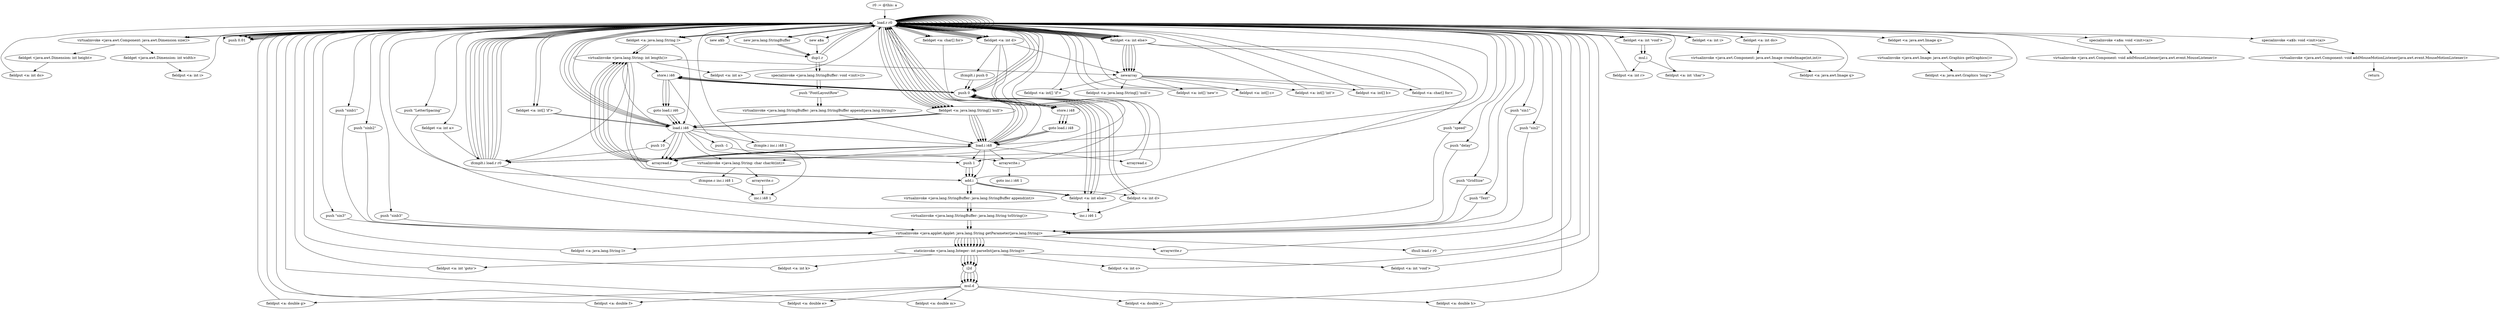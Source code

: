 digraph "" {
    "r0 := @this: a"
    "load.r r0"
    "r0 := @this: a"->"load.r r0";
    "load.r r0"->"load.r r0";
    "virtualinvoke <java.awt.Component: java.awt.Dimension size()>"
    "load.r r0"->"virtualinvoke <java.awt.Component: java.awt.Dimension size()>";
    "fieldget <java.awt.Dimension: int width>"
    "virtualinvoke <java.awt.Component: java.awt.Dimension size()>"->"fieldget <java.awt.Dimension: int width>";
    "fieldput <a: int i>"
    "fieldget <java.awt.Dimension: int width>"->"fieldput <a: int i>";
    "fieldput <a: int i>"->"load.r r0";
    "load.r r0"->"load.r r0";
    "load.r r0"->"virtualinvoke <java.awt.Component: java.awt.Dimension size()>";
    "fieldget <java.awt.Dimension: int height>"
    "virtualinvoke <java.awt.Component: java.awt.Dimension size()>"->"fieldget <java.awt.Dimension: int height>";
    "fieldput <a: int do>"
    "fieldget <java.awt.Dimension: int height>"->"fieldput <a: int do>";
    "fieldput <a: int do>"->"load.r r0";
    "push 0.01"
    "load.r r0"->"push 0.01";
    "push 0.01"->"load.r r0";
    "push \"sin1\""
    "load.r r0"->"push \"sin1\"";
    "virtualinvoke <java.applet.Applet: java.lang.String getParameter(java.lang.String)>"
    "push \"sin1\""->"virtualinvoke <java.applet.Applet: java.lang.String getParameter(java.lang.String)>";
    "staticinvoke <java.lang.Integer: int parseInt(java.lang.String)>"
    "virtualinvoke <java.applet.Applet: java.lang.String getParameter(java.lang.String)>"->"staticinvoke <java.lang.Integer: int parseInt(java.lang.String)>";
    "i2d"
    "staticinvoke <java.lang.Integer: int parseInt(java.lang.String)>"->"i2d";
    "mul.d"
    "i2d"->"mul.d";
    "fieldput <a: double g>"
    "mul.d"->"fieldput <a: double g>";
    "fieldput <a: double g>"->"load.r r0";
    "load.r r0"->"push 0.01";
    "push 0.01"->"load.r r0";
    "push \"sin2\""
    "load.r r0"->"push \"sin2\"";
    "push \"sin2\""->"virtualinvoke <java.applet.Applet: java.lang.String getParameter(java.lang.String)>";
    "virtualinvoke <java.applet.Applet: java.lang.String getParameter(java.lang.String)>"->"staticinvoke <java.lang.Integer: int parseInt(java.lang.String)>";
    "staticinvoke <java.lang.Integer: int parseInt(java.lang.String)>"->"i2d";
    "i2d"->"mul.d";
    "fieldput <a: double f>"
    "mul.d"->"fieldput <a: double f>";
    "fieldput <a: double f>"->"load.r r0";
    "load.r r0"->"push 0.01";
    "push 0.01"->"load.r r0";
    "push \"sin3\""
    "load.r r0"->"push \"sin3\"";
    "push \"sin3\""->"virtualinvoke <java.applet.Applet: java.lang.String getParameter(java.lang.String)>";
    "virtualinvoke <java.applet.Applet: java.lang.String getParameter(java.lang.String)>"->"staticinvoke <java.lang.Integer: int parseInt(java.lang.String)>";
    "staticinvoke <java.lang.Integer: int parseInt(java.lang.String)>"->"i2d";
    "i2d"->"mul.d";
    "fieldput <a: double e>"
    "mul.d"->"fieldput <a: double e>";
    "fieldput <a: double e>"->"load.r r0";
    "load.r r0"->"push 0.01";
    "push 0.01"->"load.r r0";
    "push \"sinb1\""
    "load.r r0"->"push \"sinb1\"";
    "push \"sinb1\""->"virtualinvoke <java.applet.Applet: java.lang.String getParameter(java.lang.String)>";
    "virtualinvoke <java.applet.Applet: java.lang.String getParameter(java.lang.String)>"->"staticinvoke <java.lang.Integer: int parseInt(java.lang.String)>";
    "staticinvoke <java.lang.Integer: int parseInt(java.lang.String)>"->"i2d";
    "i2d"->"mul.d";
    "fieldput <a: double m>"
    "mul.d"->"fieldput <a: double m>";
    "fieldput <a: double m>"->"load.r r0";
    "load.r r0"->"push 0.01";
    "push 0.01"->"load.r r0";
    "push \"sinb2\""
    "load.r r0"->"push \"sinb2\"";
    "push \"sinb2\""->"virtualinvoke <java.applet.Applet: java.lang.String getParameter(java.lang.String)>";
    "virtualinvoke <java.applet.Applet: java.lang.String getParameter(java.lang.String)>"->"staticinvoke <java.lang.Integer: int parseInt(java.lang.String)>";
    "staticinvoke <java.lang.Integer: int parseInt(java.lang.String)>"->"i2d";
    "i2d"->"mul.d";
    "fieldput <a: double j>"
    "mul.d"->"fieldput <a: double j>";
    "fieldput <a: double j>"->"load.r r0";
    "load.r r0"->"push 0.01";
    "push 0.01"->"load.r r0";
    "push \"sinb3\""
    "load.r r0"->"push \"sinb3\"";
    "push \"sinb3\""->"virtualinvoke <java.applet.Applet: java.lang.String getParameter(java.lang.String)>";
    "virtualinvoke <java.applet.Applet: java.lang.String getParameter(java.lang.String)>"->"staticinvoke <java.lang.Integer: int parseInt(java.lang.String)>";
    "staticinvoke <java.lang.Integer: int parseInt(java.lang.String)>"->"i2d";
    "i2d"->"mul.d";
    "fieldput <a: double h>"
    "mul.d"->"fieldput <a: double h>";
    "fieldput <a: double h>"->"load.r r0";
    "load.r r0"->"load.r r0";
    "push \"LetterSpacing\""
    "load.r r0"->"push \"LetterSpacing\"";
    "push \"LetterSpacing\""->"virtualinvoke <java.applet.Applet: java.lang.String getParameter(java.lang.String)>";
    "virtualinvoke <java.applet.Applet: java.lang.String getParameter(java.lang.String)>"->"staticinvoke <java.lang.Integer: int parseInt(java.lang.String)>";
    "fieldput <a: int 'goto'>"
    "staticinvoke <java.lang.Integer: int parseInt(java.lang.String)>"->"fieldput <a: int 'goto'>";
    "fieldput <a: int 'goto'>"->"load.r r0";
    "load.r r0"->"load.r r0";
    "push \"speed\""
    "load.r r0"->"push \"speed\"";
    "push \"speed\""->"virtualinvoke <java.applet.Applet: java.lang.String getParameter(java.lang.String)>";
    "virtualinvoke <java.applet.Applet: java.lang.String getParameter(java.lang.String)>"->"staticinvoke <java.lang.Integer: int parseInt(java.lang.String)>";
    "fieldput <a: int k>"
    "staticinvoke <java.lang.Integer: int parseInt(java.lang.String)>"->"fieldput <a: int k>";
    "fieldput <a: int k>"->"load.r r0";
    "load.r r0"->"load.r r0";
    "push \"delay\""
    "load.r r0"->"push \"delay\"";
    "push \"delay\""->"virtualinvoke <java.applet.Applet: java.lang.String getParameter(java.lang.String)>";
    "virtualinvoke <java.applet.Applet: java.lang.String getParameter(java.lang.String)>"->"staticinvoke <java.lang.Integer: int parseInt(java.lang.String)>";
    "fieldput <a: int o>"
    "staticinvoke <java.lang.Integer: int parseInt(java.lang.String)>"->"fieldput <a: int o>";
    "fieldput <a: int o>"->"load.r r0";
    "load.r r0"->"load.r r0";
    "push \"GridSize\""
    "load.r r0"->"push \"GridSize\"";
    "push \"GridSize\""->"virtualinvoke <java.applet.Applet: java.lang.String getParameter(java.lang.String)>";
    "virtualinvoke <java.applet.Applet: java.lang.String getParameter(java.lang.String)>"->"staticinvoke <java.lang.Integer: int parseInt(java.lang.String)>";
    "fieldput <a: int 'void'>"
    "staticinvoke <java.lang.Integer: int parseInt(java.lang.String)>"->"fieldput <a: int 'void'>";
    "fieldput <a: int 'void'>"->"load.r r0";
    "load.r r0"->"load.r r0";
    "push \"Text\""
    "load.r r0"->"push \"Text\"";
    "push \"Text\""->"virtualinvoke <java.applet.Applet: java.lang.String getParameter(java.lang.String)>";
    "fieldput <a: java.lang.String l>"
    "virtualinvoke <java.applet.Applet: java.lang.String getParameter(java.lang.String)>"->"fieldput <a: java.lang.String l>";
    "fieldput <a: java.lang.String l>"->"load.r r0";
    "load.r r0"->"load.r r0";
    "fieldget <a: java.lang.String l>"
    "load.r r0"->"fieldget <a: java.lang.String l>";
    "virtualinvoke <java.lang.String: int length()>"
    "fieldget <a: java.lang.String l>"->"virtualinvoke <java.lang.String: int length()>";
    "newarray"
    "virtualinvoke <java.lang.String: int length()>"->"newarray";
    "fieldput <a: int[] 'if'>"
    "newarray"->"fieldput <a: int[] 'if'>";
    "fieldput <a: int[] 'if'>"->"load.r r0";
    "load.r r0"->"load.r r0";
    "load.r r0"->"fieldget <a: java.lang.String l>";
    "fieldget <a: java.lang.String l>"->"virtualinvoke <java.lang.String: int length()>";
    "fieldput <a: int a>"
    "virtualinvoke <java.lang.String: int length()>"->"fieldput <a: int a>";
    "fieldput <a: int a>"->"load.r r0";
    "push 0"
    "load.r r0"->"push 0";
    "fieldput <a: int d>"
    "push 0"->"fieldput <a: int d>";
    "fieldput <a: int d>"->"push 0";
    "store.i i46"
    "push 0"->"store.i i46";
    "goto load.i i46"
    "store.i i46"->"goto load.i i46";
    "load.i i46"
    "goto load.i i46"->"load.i i46";
    "push 10"
    "load.i i46"->"push 10";
    "ifcmplt.i load.r r0"
    "push 10"->"ifcmplt.i load.r r0";
    "ifcmplt.i load.r r0"->"load.r r0";
    "load.r r0"->"load.r r0";
    "fieldget <a: int d>"
    "load.r r0"->"fieldget <a: int d>";
    "fieldget <a: int d>"->"newarray";
    "fieldput <a: java.lang.String[] 'null'>"
    "newarray"->"fieldput <a: java.lang.String[] 'null'>";
    "fieldput <a: java.lang.String[] 'null'>"->"load.r r0";
    "load.r r0"->"push 0";
    "fieldput <a: int else>"
    "push 0"->"fieldput <a: int else>";
    "fieldput <a: int else>"->"push 0";
    "push 0"->"store.i i46";
    "store.i i46"->"push 0";
    "store.i i48"
    "push 0"->"store.i i48";
    "goto load.i i48"
    "store.i i48"->"goto load.i i48";
    "load.i i48"
    "goto load.i i48"->"load.i i48";
    "load.i i48"->"load.r r0";
    "load.r r0"->"fieldget <a: int d>";
    "fieldget <a: int d>"->"ifcmplt.i load.r r0";
    "ifcmplt.i load.r r0"->"load.r r0";
    "load.r r0"->"load.r r0";
    "fieldget <a: int else>"
    "load.r r0"->"fieldget <a: int else>";
    "fieldget <a: int else>"->"newarray";
    "fieldput <a: int[] 'new'>"
    "newarray"->"fieldput <a: int[] 'new'>";
    "fieldput <a: int[] 'new'>"->"load.r r0";
    "load.r r0"->"load.r r0";
    "load.r r0"->"fieldget <a: int else>";
    "fieldget <a: int else>"->"newarray";
    "fieldput <a: int[] c>"
    "newarray"->"fieldput <a: int[] c>";
    "fieldput <a: int[] c>"->"load.r r0";
    "load.r r0"->"load.r r0";
    "load.r r0"->"fieldget <a: int else>";
    "fieldget <a: int else>"->"newarray";
    "fieldput <a: int[] 'int'>"
    "newarray"->"fieldput <a: int[] 'int'>";
    "fieldput <a: int[] 'int'>"->"load.r r0";
    "load.r r0"->"load.r r0";
    "load.r r0"->"fieldget <a: int else>";
    "fieldget <a: int else>"->"newarray";
    "fieldput <a: int[] b>"
    "newarray"->"fieldput <a: int[] b>";
    "fieldput <a: int[] b>"->"load.r r0";
    "load.r r0"->"load.r r0";
    "load.r r0"->"fieldget <a: int else>";
    "fieldget <a: int else>"->"newarray";
    "fieldput <a: char[] for>"
    "newarray"->"fieldput <a: char[] for>";
    "fieldput <a: char[] for>"->"load.r r0";
    "load.r r0"->"load.i i46";
    "load.i i46"->"load.r r0";
    "fieldget <a: int 'void'>"
    "load.r r0"->"fieldget <a: int 'void'>";
    "mul.i"
    "fieldget <a: int 'void'>"->"mul.i";
    "fieldput <a: int r>"
    "mul.i"->"fieldput <a: int r>";
    "fieldput <a: int r>"->"load.r r0";
    "load.r r0"->"load.r r0";
    "load.r r0"->"fieldget <a: int d>";
    "fieldget <a: int d>"->"load.r r0";
    "load.r r0"->"fieldget <a: int 'void'>";
    "fieldget <a: int 'void'>"->"mul.i";
    "fieldput <a: int 'char'>"
    "mul.i"->"fieldput <a: int 'char'>";
    "fieldput <a: int 'char'>"->"load.r r0";
    "load.r r0"->"push 0";
    "push 0"->"fieldput <a: int else>";
    "fieldput <a: int else>"->"push 0";
    "push 0"->"store.i i46";
    "store.i i46"->"goto load.i i46";
    "goto load.i i46"->"load.i i46";
    "load.i i46"->"load.r r0";
    "load.r r0"->"fieldget <a: int d>";
    "ifcmplt.i push 0"
    "fieldget <a: int d>"->"ifcmplt.i push 0";
    "ifcmplt.i push 0"->"push 0";
    "push 0"->"store.i i46";
    "store.i i46"->"goto load.i i46";
    "goto load.i i46"->"load.i i46";
    "load.i i46"->"load.r r0";
    "fieldget <a: int a>"
    "load.r r0"->"fieldget <a: int a>";
    "fieldget <a: int a>"->"ifcmplt.i load.r r0";
    "ifcmplt.i load.r r0"->"load.r r0";
    "load.r r0"->"load.r r0";
    "load.r r0"->"load.r r0";
    "fieldget <a: int i>"
    "load.r r0"->"fieldget <a: int i>";
    "fieldget <a: int i>"->"load.r r0";
    "fieldget <a: int do>"
    "load.r r0"->"fieldget <a: int do>";
    "virtualinvoke <java.awt.Component: java.awt.Image createImage(int,int)>"
    "fieldget <a: int do>"->"virtualinvoke <java.awt.Component: java.awt.Image createImage(int,int)>";
    "fieldput <a: java.awt.Image q>"
    "virtualinvoke <java.awt.Component: java.awt.Image createImage(int,int)>"->"fieldput <a: java.awt.Image q>";
    "fieldput <a: java.awt.Image q>"->"load.r r0";
    "load.r r0"->"load.r r0";
    "fieldget <a: java.awt.Image q>"
    "load.r r0"->"fieldget <a: java.awt.Image q>";
    "virtualinvoke <java.awt.Image: java.awt.Graphics getGraphics()>"
    "fieldget <a: java.awt.Image q>"->"virtualinvoke <java.awt.Image: java.awt.Graphics getGraphics()>";
    "fieldput <a: java.awt.Graphics 'long'>"
    "virtualinvoke <java.awt.Image: java.awt.Graphics getGraphics()>"->"fieldput <a: java.awt.Graphics 'long'>";
    "fieldput <a: java.awt.Graphics 'long'>"->"load.r r0";
    "new a$a"
    "load.r r0"->"new a$a";
    "dup1.r"
    "new a$a"->"dup1.r";
    "dup1.r"->"load.r r0";
    "specialinvoke <a$a: void <init>(a)>"
    "load.r r0"->"specialinvoke <a$a: void <init>(a)>";
    "virtualinvoke <java.awt.Component: void addMouseListener(java.awt.event.MouseListener)>"
    "specialinvoke <a$a: void <init>(a)>"->"virtualinvoke <java.awt.Component: void addMouseListener(java.awt.event.MouseListener)>";
    "virtualinvoke <java.awt.Component: void addMouseListener(java.awt.event.MouseListener)>"->"load.r r0";
    "new a$b"
    "load.r r0"->"new a$b";
    "new a$b"->"dup1.r";
    "dup1.r"->"load.r r0";
    "specialinvoke <a$b: void <init>(a)>"
    "load.r r0"->"specialinvoke <a$b: void <init>(a)>";
    "virtualinvoke <java.awt.Component: void addMouseMotionListener(java.awt.event.MouseMotionListener)>"
    "specialinvoke <a$b: void <init>(a)>"->"virtualinvoke <java.awt.Component: void addMouseMotionListener(java.awt.event.MouseMotionListener)>";
    "return"
    "virtualinvoke <java.awt.Component: void addMouseMotionListener(java.awt.event.MouseMotionListener)>"->"return";
    "ifcmplt.i load.r r0"->"load.r r0";
    "fieldget <a: int[] 'if'>"
    "load.r r0"->"fieldget <a: int[] 'if'>";
    "fieldget <a: int[] 'if'>"->"load.i i46";
    "push -1"
    "load.i i46"->"push -1";
    "arraywrite.i"
    "push -1"->"arraywrite.i";
    "arraywrite.i"->"push 0";
    "push 0"->"store.i i48";
    "store.i i48"->"goto load.i i48";
    "goto load.i i48"->"load.i i48";
    "load.i i48"->"load.r r0";
    "load.r r0"->"fieldget <a: int else>";
    "fieldget <a: int else>"->"ifcmplt.i load.r r0";
    "inc.i i46 1"
    "ifcmplt.i load.r r0"->"inc.i i46 1";
    "ifcmplt.i load.r r0"->"load.r r0";
    "fieldget <a: char[] for>"
    "load.r r0"->"fieldget <a: char[] for>";
    "fieldget <a: char[] for>"->"load.i i48";
    "arrayread.c"
    "load.i i48"->"arrayread.c";
    "arrayread.c"->"load.r r0";
    "load.r r0"->"fieldget <a: java.lang.String l>";
    "fieldget <a: java.lang.String l>"->"load.i i46";
    "virtualinvoke <java.lang.String: char charAt(int)>"
    "load.i i46"->"virtualinvoke <java.lang.String: char charAt(int)>";
    "ifcmpne.c inc.i i48 1"
    "virtualinvoke <java.lang.String: char charAt(int)>"->"ifcmpne.c inc.i i48 1";
    "ifcmpne.c inc.i i48 1"->"load.r r0";
    "load.r r0"->"fieldget <a: int[] 'if'>";
    "fieldget <a: int[] 'if'>"->"load.i i46";
    "load.i i46"->"load.i i48";
    "load.i i48"->"arraywrite.i";
    "goto inc.i i46 1"
    "arraywrite.i"->"goto inc.i i46 1";
    "inc.i i48 1"
    "ifcmpne.c inc.i i48 1"->"inc.i i48 1";
    "ifcmplt.i push 0"->"push 0";
    "push 0"->"store.i i48";
    "store.i i48"->"goto load.i i48";
    "goto load.i i48"->"load.i i48";
    "load.i i48"->"load.r r0";
    "fieldget <a: java.lang.String[] 'null'>"
    "load.r r0"->"fieldget <a: java.lang.String[] 'null'>";
    "fieldget <a: java.lang.String[] 'null'>"->"load.i i46";
    "arrayread.r"
    "load.i i46"->"arrayread.r";
    "arrayread.r"->"virtualinvoke <java.lang.String: int length()>";
    "virtualinvoke <java.lang.String: int length()>"->"ifcmplt.i load.r r0";
    "ifcmplt.i load.r r0"->"load.r r0";
    "load.r r0"->"load.r r0";
    "load.r r0"->"fieldget <a: int else>";
    "fieldget <a: int else>"->"load.r r0";
    "load.r r0"->"fieldget <a: java.lang.String[] 'null'>";
    "fieldget <a: java.lang.String[] 'null'>"->"load.i i46";
    "load.i i46"->"arrayread.r";
    "arrayread.r"->"virtualinvoke <java.lang.String: int length()>";
    "add.i"
    "virtualinvoke <java.lang.String: int length()>"->"add.i";
    "add.i"->"fieldput <a: int else>";
    "fieldput <a: int else>"->"inc.i i46 1";
    "ifcmplt.i load.r r0"->"load.r r0";
    "load.r r0"->"fieldget <a: char[] for>";
    "fieldget <a: char[] for>"->"load.r r0";
    "load.r r0"->"fieldget <a: int else>";
    "fieldget <a: int else>"->"load.i i48";
    "load.i i48"->"add.i";
    "add.i"->"load.r r0";
    "load.r r0"->"fieldget <a: java.lang.String[] 'null'>";
    "fieldget <a: java.lang.String[] 'null'>"->"load.i i46";
    "load.i i46"->"arrayread.r";
    "arrayread.r"->"load.i i48";
    "load.i i48"->"virtualinvoke <java.lang.String: char charAt(int)>";
    "arraywrite.c"
    "virtualinvoke <java.lang.String: char charAt(int)>"->"arraywrite.c";
    "arraywrite.c"->"inc.i i48 1";
    "ifcmplt.i load.r r0"->"load.r r0";
    "load.r r0"->"fieldget <a: java.lang.String[] 'null'>";
    "fieldget <a: java.lang.String[] 'null'>"->"load.i i48";
    "load.i i48"->"load.r r0";
    "new java.lang.StringBuffer"
    "load.r r0"->"new java.lang.StringBuffer";
    "new java.lang.StringBuffer"->"dup1.r";
    "specialinvoke <java.lang.StringBuffer: void <init>()>"
    "dup1.r"->"specialinvoke <java.lang.StringBuffer: void <init>()>";
    "push \"FontLayoutRow\""
    "specialinvoke <java.lang.StringBuffer: void <init>()>"->"push \"FontLayoutRow\"";
    "virtualinvoke <java.lang.StringBuffer: java.lang.StringBuffer append(java.lang.String)>"
    "push \"FontLayoutRow\""->"virtualinvoke <java.lang.StringBuffer: java.lang.StringBuffer append(java.lang.String)>";
    "virtualinvoke <java.lang.StringBuffer: java.lang.StringBuffer append(java.lang.String)>"->"load.i i48";
    "push 1"
    "load.i i48"->"push 1";
    "push 1"->"add.i";
    "virtualinvoke <java.lang.StringBuffer: java.lang.StringBuffer append(int)>"
    "add.i"->"virtualinvoke <java.lang.StringBuffer: java.lang.StringBuffer append(int)>";
    "virtualinvoke <java.lang.StringBuffer: java.lang.String toString()>"
    "virtualinvoke <java.lang.StringBuffer: java.lang.StringBuffer append(int)>"->"virtualinvoke <java.lang.StringBuffer: java.lang.String toString()>";
    "virtualinvoke <java.lang.StringBuffer: java.lang.String toString()>"->"virtualinvoke <java.applet.Applet: java.lang.String getParameter(java.lang.String)>";
    "arraywrite.r"
    "virtualinvoke <java.applet.Applet: java.lang.String getParameter(java.lang.String)>"->"arraywrite.r";
    "arraywrite.r"->"load.r r0";
    "load.r r0"->"load.r r0";
    "load.r r0"->"fieldget <a: int else>";
    "fieldget <a: int else>"->"load.r r0";
    "load.r r0"->"fieldget <a: java.lang.String[] 'null'>";
    "fieldget <a: java.lang.String[] 'null'>"->"load.i i48";
    "load.i i48"->"arrayread.r";
    "arrayread.r"->"virtualinvoke <java.lang.String: int length()>";
    "virtualinvoke <java.lang.String: int length()>"->"add.i";
    "add.i"->"fieldput <a: int else>";
    "fieldput <a: int else>"->"load.r r0";
    "load.r r0"->"fieldget <a: java.lang.String[] 'null'>";
    "fieldget <a: java.lang.String[] 'null'>"->"load.i i48";
    "load.i i48"->"arrayread.r";
    "arrayread.r"->"virtualinvoke <java.lang.String: int length()>";
    "virtualinvoke <java.lang.String: int length()>"->"load.i i46";
    "ifcmple.i inc.i i48 1"
    "load.i i46"->"ifcmple.i inc.i i48 1";
    "ifcmple.i inc.i i48 1"->"load.r r0";
    "load.r r0"->"fieldget <a: java.lang.String[] 'null'>";
    "fieldget <a: java.lang.String[] 'null'>"->"load.i i48";
    "load.i i48"->"arrayread.r";
    "arrayread.r"->"virtualinvoke <java.lang.String: int length()>";
    "virtualinvoke <java.lang.String: int length()>"->"store.i i46";
    "store.i i46"->"inc.i i48 1";
    "ifcmplt.i load.r r0"->"load.r r0";
    "load.r r0"->"new java.lang.StringBuffer";
    "new java.lang.StringBuffer"->"dup1.r";
    "dup1.r"->"specialinvoke <java.lang.StringBuffer: void <init>()>";
    "specialinvoke <java.lang.StringBuffer: void <init>()>"->"push \"FontLayoutRow\"";
    "push \"FontLayoutRow\""->"virtualinvoke <java.lang.StringBuffer: java.lang.StringBuffer append(java.lang.String)>";
    "virtualinvoke <java.lang.StringBuffer: java.lang.StringBuffer append(java.lang.String)>"->"load.i i46";
    "load.i i46"->"push 1";
    "push 1"->"add.i";
    "add.i"->"virtualinvoke <java.lang.StringBuffer: java.lang.StringBuffer append(int)>";
    "virtualinvoke <java.lang.StringBuffer: java.lang.StringBuffer append(int)>"->"virtualinvoke <java.lang.StringBuffer: java.lang.String toString()>";
    "virtualinvoke <java.lang.StringBuffer: java.lang.String toString()>"->"virtualinvoke <java.applet.Applet: java.lang.String getParameter(java.lang.String)>";
    "ifnull load.r r0"
    "virtualinvoke <java.applet.Applet: java.lang.String getParameter(java.lang.String)>"->"ifnull load.r r0";
    "ifnull load.r r0"->"load.r r0";
    "load.r r0"->"load.r r0";
    "load.r r0"->"fieldget <a: int d>";
    "fieldget <a: int d>"->"push 1";
    "push 1"->"add.i";
    "add.i"->"fieldput <a: int d>";
    "fieldput <a: int d>"->"inc.i i46 1";
}
